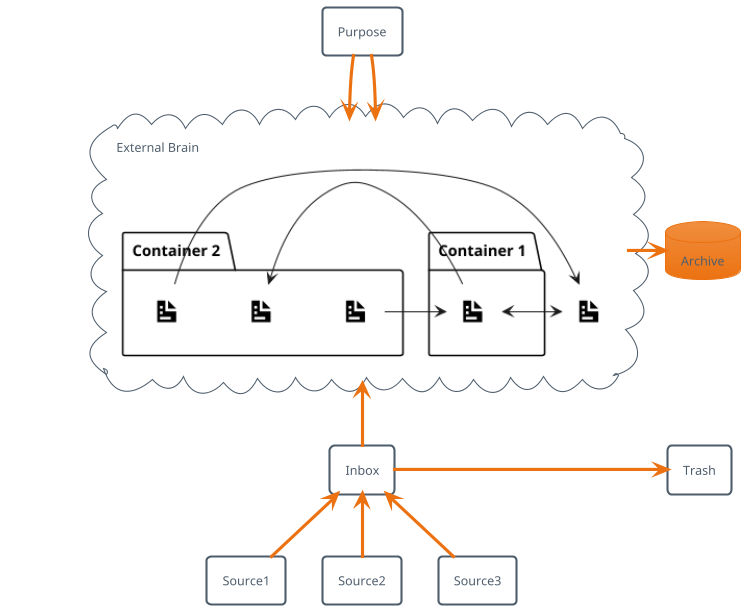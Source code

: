 @startuml
!theme aws-orange

'Comment following line before commit
'!$approach = "luhmann"

!$label ?= {"purpose": "Purpose"} 

!if ($approach == "luhmann")
!$label = {"purpose": "Writing"}
!endif


rectangle $label.purpose as Purpose

' subgraph for alignment with surrounding nodes
' cf. http://www.forum.plantuml.net/10464/component-arrows-starting-wrong-side-component-components
cloud Brain #white [
External Brain
{{
    folder c2 as "Container 2" {
        label c2.1 as "<size:30><&document></size>"
        label c2.2 as "<size:30><&document></size>"
        label c2.3 as "<size:30><&document></size>"
    }

    folder c1 as "Container 1" {
        label c1.1 as "<size:30><&document></size>"
    }

    label free1 as "<size:30><&document></size>"

    c2.1 -> c1.1
    c1.1 -> c2.3
    c2.2 -> free1
    free1 -> c1.1
    c1.1 -> free1
}}
] 

rectangle Inbox 

together {
    rectangle Trash
    database Archive
}

' Formating help
Archive -[hidden]d-> Trash
Purpose -[hidden]d-> Inbox


rectangle Source1
rectangle Source2
rectangle Source3


Brain -r-> Archive
Inbox -r-> Trash
Purpose -d-> Brain
Purpose -d-> Brain
Inbox -u-> Brain

Source1 -u-> Inbox
Source2 -u-> Inbox
Source3 -u-> Inbox

@enduml